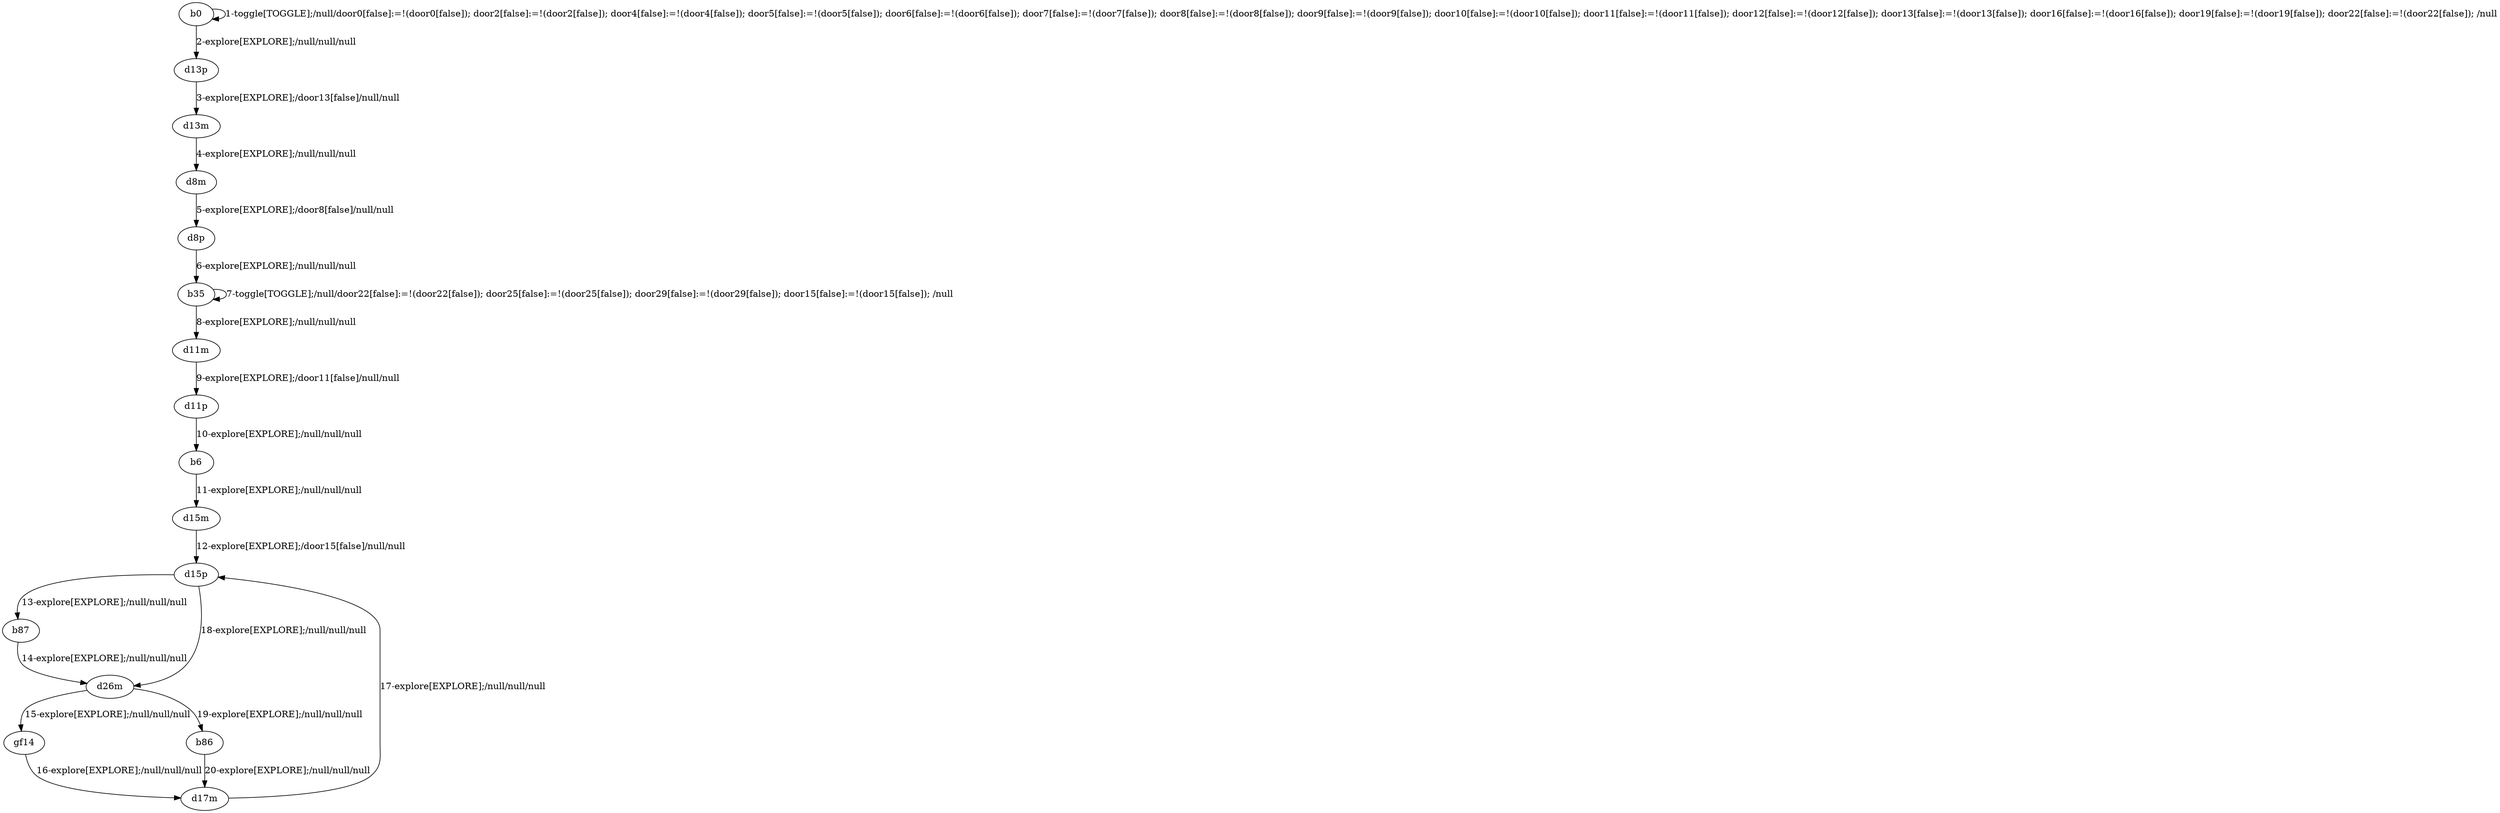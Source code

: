 # Total number of goals covered by this test: 2
# b87 --> d26m
# d26m --> gf14

digraph g {
"b0" -> "b0" [label = "1-toggle[TOGGLE];/null/door0[false]:=!(door0[false]); door2[false]:=!(door2[false]); door4[false]:=!(door4[false]); door5[false]:=!(door5[false]); door6[false]:=!(door6[false]); door7[false]:=!(door7[false]); door8[false]:=!(door8[false]); door9[false]:=!(door9[false]); door10[false]:=!(door10[false]); door11[false]:=!(door11[false]); door12[false]:=!(door12[false]); door13[false]:=!(door13[false]); door16[false]:=!(door16[false]); door19[false]:=!(door19[false]); door22[false]:=!(door22[false]); /null"];
"b0" -> "d13p" [label = "2-explore[EXPLORE];/null/null/null"];
"d13p" -> "d13m" [label = "3-explore[EXPLORE];/door13[false]/null/null"];
"d13m" -> "d8m" [label = "4-explore[EXPLORE];/null/null/null"];
"d8m" -> "d8p" [label = "5-explore[EXPLORE];/door8[false]/null/null"];
"d8p" -> "b35" [label = "6-explore[EXPLORE];/null/null/null"];
"b35" -> "b35" [label = "7-toggle[TOGGLE];/null/door22[false]:=!(door22[false]); door25[false]:=!(door25[false]); door29[false]:=!(door29[false]); door15[false]:=!(door15[false]); /null"];
"b35" -> "d11m" [label = "8-explore[EXPLORE];/null/null/null"];
"d11m" -> "d11p" [label = "9-explore[EXPLORE];/door11[false]/null/null"];
"d11p" -> "b6" [label = "10-explore[EXPLORE];/null/null/null"];
"b6" -> "d15m" [label = "11-explore[EXPLORE];/null/null/null"];
"d15m" -> "d15p" [label = "12-explore[EXPLORE];/door15[false]/null/null"];
"d15p" -> "b87" [label = "13-explore[EXPLORE];/null/null/null"];
"b87" -> "d26m" [label = "14-explore[EXPLORE];/null/null/null"];
"d26m" -> "gf14" [label = "15-explore[EXPLORE];/null/null/null"];
"gf14" -> "d17m" [label = "16-explore[EXPLORE];/null/null/null"];
"d17m" -> "d15p" [label = "17-explore[EXPLORE];/null/null/null"];
"d15p" -> "d26m" [label = "18-explore[EXPLORE];/null/null/null"];
"d26m" -> "b86" [label = "19-explore[EXPLORE];/null/null/null"];
"b86" -> "d17m" [label = "20-explore[EXPLORE];/null/null/null"];
}